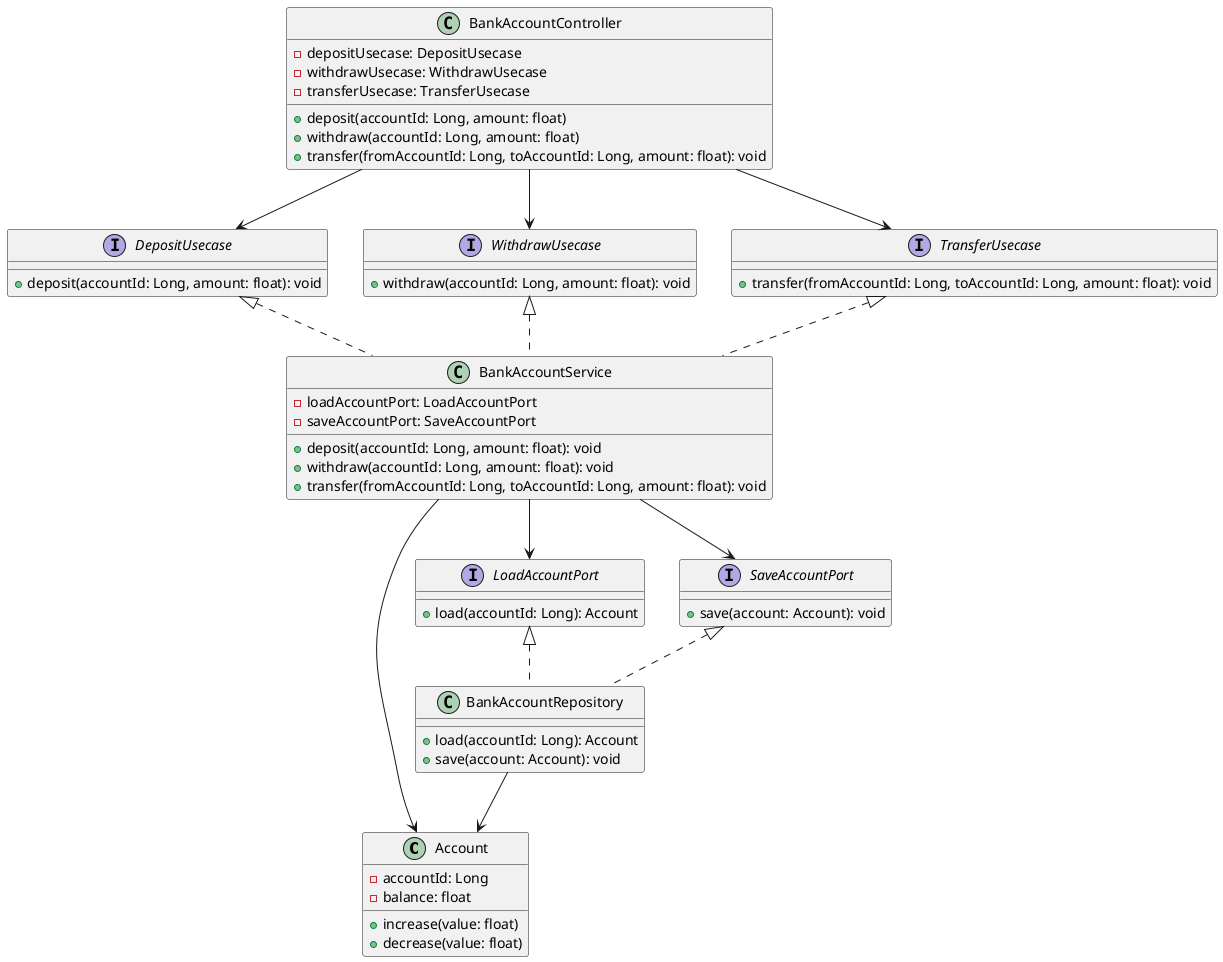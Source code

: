 @startuml "test-class-diagram"
class Account {
    -{field} accountId: Long
    -{field} balance: float
    +increase(value: float)
    +decrease(value: float)
}
interface DepositUsecase {
    +deposit(accountId: Long, amount: float): void
}
interface WithdrawUsecase {
    +withdraw(accountId: Long, amount: float): void
}
interface TransferUsecase {
    +transfer(fromAccountId: Long, toAccountId: Long, amount: float): void
}
interface LoadAccountPort {
    +load(accountId: Long): Account
}
interface SaveAccountPort {
    +save(account: Account): void
}
class BankAccountController {
    -{field} depositUsecase: DepositUsecase
    -{field} withdrawUsecase: WithdrawUsecase
    -{field} transferUsecase: TransferUsecase
    +deposit(accountId: Long, amount: float)
    +withdraw(accountId: Long, amount: float)
    +transfer(fromAccountId: Long, toAccountId: Long, amount: float): void
}
class BankAccountService implements DepositUsecase, WithdrawUsecase, TransferUsecase {
    -{field} loadAccountPort: LoadAccountPort
    -{field} saveAccountPort: SaveAccountPort
    +deposit(accountId: Long, amount: float): void
    +withdraw(accountId: Long, amount: float): void
    +transfer(fromAccountId: Long, toAccountId: Long, amount: float): void
}
class BankAccountRepository implements LoadAccountPort, SaveAccountPort {
    +load(accountId: Long): Account
    +save(account: Account): void
}
BankAccountController --> DepositUsecase
BankAccountController --> WithdrawUsecase
BankAccountController --> TransferUsecase
BankAccountService --> LoadAccountPort
BankAccountService --> SaveAccountPort
BankAccountService --> Account
BankAccountRepository --> Account
@enduml